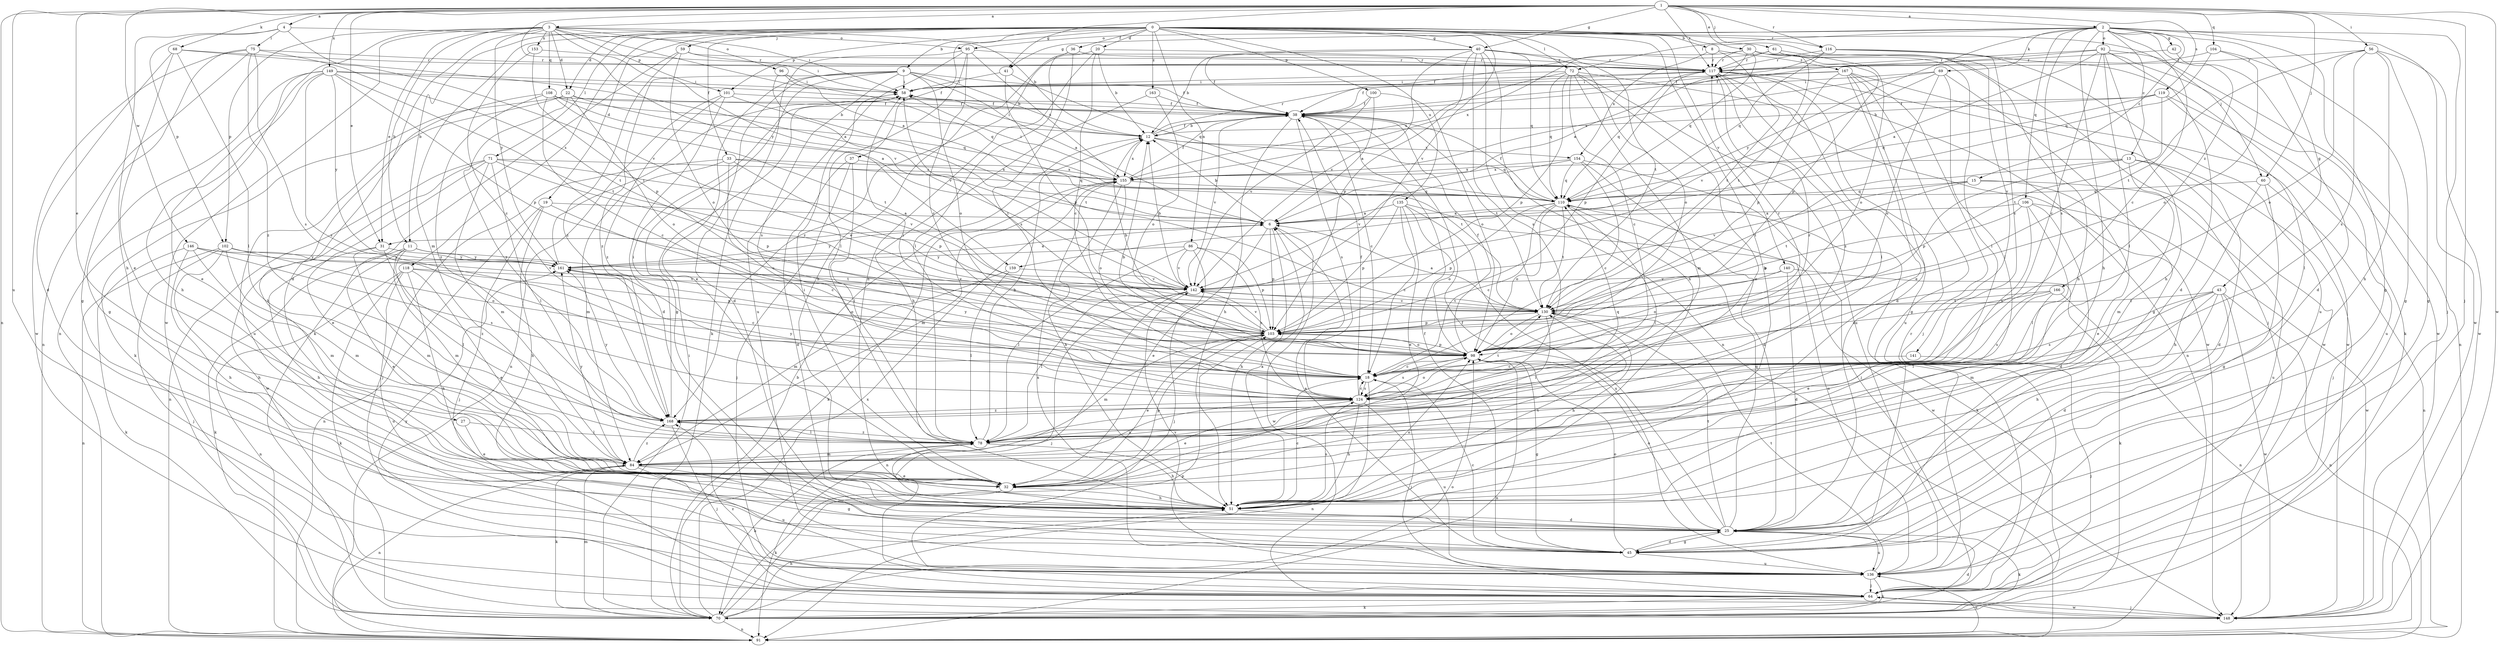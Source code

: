 strict digraph  {
0;
1;
2;
3;
4;
6;
8;
9;
11;
12;
13;
15;
18;
19;
20;
22;
25;
27;
30;
31;
32;
33;
36;
37;
38;
40;
41;
42;
43;
45;
51;
56;
58;
59;
60;
61;
64;
68;
69;
70;
71;
72;
75;
78;
84;
86;
91;
92;
95;
96;
98;
100;
101;
102;
103;
104;
106;
108;
110;
116;
117;
118;
119;
124;
130;
135;
136;
140;
141;
142;
146;
148;
149;
153;
154;
155;
159;
161;
163;
166;
167;
168;
0 -> 8  [label=b];
0 -> 9  [label=b];
0 -> 11  [label=b];
0 -> 19  [label=d];
0 -> 20  [label=d];
0 -> 22  [label=d];
0 -> 33  [label=f];
0 -> 36  [label=f];
0 -> 37  [label=f];
0 -> 40  [label=g];
0 -> 51  [label=h];
0 -> 59  [label=j];
0 -> 60  [label=j];
0 -> 71  [label=l];
0 -> 72  [label=l];
0 -> 84  [label=m];
0 -> 86  [label=n];
0 -> 100  [label=p];
0 -> 101  [label=p];
0 -> 116  [label=r];
0 -> 118  [label=s];
0 -> 130  [label=t];
0 -> 135  [label=u];
0 -> 140  [label=v];
0 -> 141  [label=v];
0 -> 142  [label=v];
0 -> 163  [label=z];
1 -> 2  [label=a];
1 -> 3  [label=a];
1 -> 4  [label=a];
1 -> 27  [label=e];
1 -> 30  [label=e];
1 -> 31  [label=e];
1 -> 40  [label=g];
1 -> 41  [label=g];
1 -> 56  [label=i];
1 -> 60  [label=j];
1 -> 61  [label=j];
1 -> 64  [label=j];
1 -> 68  [label=k];
1 -> 91  [label=n];
1 -> 104  [label=q];
1 -> 116  [label=r];
1 -> 117  [label=r];
1 -> 119  [label=s];
1 -> 136  [label=u];
1 -> 146  [label=w];
1 -> 148  [label=w];
1 -> 149  [label=x];
1 -> 159  [label=y];
2 -> 13  [label=c];
2 -> 15  [label=c];
2 -> 18  [label=c];
2 -> 41  [label=g];
2 -> 42  [label=g];
2 -> 43  [label=g];
2 -> 45  [label=g];
2 -> 51  [label=h];
2 -> 64  [label=j];
2 -> 69  [label=k];
2 -> 72  [label=l];
2 -> 92  [label=o];
2 -> 95  [label=o];
2 -> 106  [label=q];
2 -> 124  [label=s];
2 -> 148  [label=w];
2 -> 159  [label=y];
2 -> 166  [label=z];
3 -> 6  [label=a];
3 -> 11  [label=b];
3 -> 12  [label=b];
3 -> 22  [label=d];
3 -> 25  [label=d];
3 -> 31  [label=e];
3 -> 91  [label=n];
3 -> 95  [label=o];
3 -> 96  [label=o];
3 -> 101  [label=p];
3 -> 102  [label=p];
3 -> 108  [label=q];
3 -> 142  [label=v];
3 -> 148  [label=w];
3 -> 153  [label=x];
3 -> 161  [label=y];
4 -> 51  [label=h];
4 -> 58  [label=i];
4 -> 75  [label=l];
4 -> 102  [label=p];
4 -> 142  [label=v];
6 -> 12  [label=b];
6 -> 31  [label=e];
6 -> 32  [label=e];
6 -> 51  [label=h];
6 -> 103  [label=p];
6 -> 148  [label=w];
6 -> 161  [label=y];
8 -> 117  [label=r];
8 -> 130  [label=t];
8 -> 154  [label=x];
8 -> 167  [label=z];
9 -> 6  [label=a];
9 -> 12  [label=b];
9 -> 25  [label=d];
9 -> 32  [label=e];
9 -> 38  [label=f];
9 -> 45  [label=g];
9 -> 58  [label=i];
9 -> 98  [label=o];
9 -> 124  [label=s];
9 -> 168  [label=z];
11 -> 32  [label=e];
11 -> 70  [label=k];
11 -> 78  [label=l];
11 -> 84  [label=m];
11 -> 130  [label=t];
11 -> 161  [label=y];
12 -> 38  [label=f];
12 -> 58  [label=i];
12 -> 110  [label=q];
12 -> 117  [label=r];
12 -> 130  [label=t];
12 -> 154  [label=x];
12 -> 155  [label=x];
13 -> 25  [label=d];
13 -> 64  [label=j];
13 -> 84  [label=m];
13 -> 103  [label=p];
13 -> 130  [label=t];
13 -> 155  [label=x];
15 -> 32  [label=e];
15 -> 110  [label=q];
15 -> 130  [label=t];
15 -> 136  [label=u];
15 -> 142  [label=v];
18 -> 12  [label=b];
18 -> 58  [label=i];
18 -> 64  [label=j];
18 -> 91  [label=n];
18 -> 124  [label=s];
19 -> 6  [label=a];
19 -> 18  [label=c];
19 -> 51  [label=h];
19 -> 64  [label=j];
19 -> 91  [label=n];
20 -> 12  [label=b];
20 -> 18  [label=c];
20 -> 51  [label=h];
20 -> 117  [label=r];
20 -> 168  [label=z];
22 -> 38  [label=f];
22 -> 70  [label=k];
22 -> 98  [label=o];
22 -> 110  [label=q];
22 -> 136  [label=u];
22 -> 168  [label=z];
25 -> 38  [label=f];
25 -> 45  [label=g];
25 -> 70  [label=k];
25 -> 78  [label=l];
25 -> 98  [label=o];
25 -> 110  [label=q];
25 -> 130  [label=t];
25 -> 136  [label=u];
27 -> 32  [label=e];
27 -> 78  [label=l];
30 -> 6  [label=a];
30 -> 64  [label=j];
30 -> 103  [label=p];
30 -> 110  [label=q];
30 -> 117  [label=r];
30 -> 130  [label=t];
30 -> 155  [label=x];
31 -> 51  [label=h];
31 -> 84  [label=m];
31 -> 161  [label=y];
31 -> 168  [label=z];
32 -> 51  [label=h];
32 -> 58  [label=i];
32 -> 70  [label=k];
32 -> 103  [label=p];
33 -> 18  [label=c];
33 -> 64  [label=j];
33 -> 84  [label=m];
33 -> 103  [label=p];
33 -> 110  [label=q];
33 -> 155  [label=x];
36 -> 51  [label=h];
36 -> 78  [label=l];
36 -> 117  [label=r];
36 -> 124  [label=s];
37 -> 25  [label=d];
37 -> 64  [label=j];
37 -> 78  [label=l];
37 -> 155  [label=x];
38 -> 12  [label=b];
38 -> 18  [label=c];
38 -> 51  [label=h];
38 -> 124  [label=s];
38 -> 130  [label=t];
38 -> 142  [label=v];
40 -> 12  [label=b];
40 -> 38  [label=f];
40 -> 51  [label=h];
40 -> 91  [label=n];
40 -> 98  [label=o];
40 -> 103  [label=p];
40 -> 110  [label=q];
40 -> 117  [label=r];
40 -> 124  [label=s];
40 -> 142  [label=v];
41 -> 58  [label=i];
41 -> 103  [label=p];
41 -> 110  [label=q];
42 -> 25  [label=d];
42 -> 117  [label=r];
43 -> 25  [label=d];
43 -> 51  [label=h];
43 -> 78  [label=l];
43 -> 84  [label=m];
43 -> 91  [label=n];
43 -> 124  [label=s];
43 -> 130  [label=t];
43 -> 148  [label=w];
45 -> 6  [label=a];
45 -> 18  [label=c];
45 -> 25  [label=d];
45 -> 38  [label=f];
45 -> 98  [label=o];
45 -> 136  [label=u];
51 -> 6  [label=a];
51 -> 18  [label=c];
51 -> 25  [label=d];
51 -> 98  [label=o];
51 -> 124  [label=s];
51 -> 130  [label=t];
56 -> 45  [label=g];
56 -> 51  [label=h];
56 -> 98  [label=o];
56 -> 117  [label=r];
56 -> 124  [label=s];
56 -> 130  [label=t];
56 -> 148  [label=w];
58 -> 38  [label=f];
59 -> 58  [label=i];
59 -> 70  [label=k];
59 -> 98  [label=o];
59 -> 117  [label=r];
59 -> 168  [label=z];
60 -> 45  [label=g];
60 -> 51  [label=h];
60 -> 91  [label=n];
60 -> 110  [label=q];
61 -> 38  [label=f];
61 -> 51  [label=h];
61 -> 78  [label=l];
61 -> 98  [label=o];
61 -> 117  [label=r];
64 -> 70  [label=k];
64 -> 117  [label=r];
64 -> 148  [label=w];
64 -> 168  [label=z];
68 -> 6  [label=a];
68 -> 25  [label=d];
68 -> 32  [label=e];
68 -> 78  [label=l];
68 -> 117  [label=r];
69 -> 45  [label=g];
69 -> 58  [label=i];
69 -> 78  [label=l];
69 -> 98  [label=o];
69 -> 142  [label=v];
69 -> 155  [label=x];
70 -> 12  [label=b];
70 -> 25  [label=d];
70 -> 51  [label=h];
70 -> 58  [label=i];
70 -> 84  [label=m];
70 -> 91  [label=n];
70 -> 98  [label=o];
70 -> 103  [label=p];
70 -> 155  [label=x];
71 -> 32  [label=e];
71 -> 78  [label=l];
71 -> 84  [label=m];
71 -> 91  [label=n];
71 -> 103  [label=p];
71 -> 142  [label=v];
71 -> 148  [label=w];
71 -> 155  [label=x];
72 -> 18  [label=c];
72 -> 32  [label=e];
72 -> 58  [label=i];
72 -> 84  [label=m];
72 -> 103  [label=p];
72 -> 110  [label=q];
72 -> 136  [label=u];
72 -> 148  [label=w];
72 -> 155  [label=x];
75 -> 45  [label=g];
75 -> 91  [label=n];
75 -> 117  [label=r];
75 -> 124  [label=s];
75 -> 130  [label=t];
75 -> 148  [label=w];
75 -> 168  [label=z];
78 -> 12  [label=b];
78 -> 51  [label=h];
78 -> 70  [label=k];
78 -> 84  [label=m];
78 -> 168  [label=z];
84 -> 32  [label=e];
84 -> 45  [label=g];
84 -> 70  [label=k];
84 -> 91  [label=n];
84 -> 124  [label=s];
84 -> 136  [label=u];
84 -> 161  [label=y];
84 -> 168  [label=z];
86 -> 64  [label=j];
86 -> 78  [label=l];
86 -> 103  [label=p];
86 -> 124  [label=s];
86 -> 142  [label=v];
86 -> 161  [label=y];
91 -> 136  [label=u];
92 -> 6  [label=a];
92 -> 18  [label=c];
92 -> 25  [label=d];
92 -> 38  [label=f];
92 -> 51  [label=h];
92 -> 78  [label=l];
92 -> 91  [label=n];
92 -> 117  [label=r];
92 -> 148  [label=w];
95 -> 18  [label=c];
95 -> 70  [label=k];
95 -> 78  [label=l];
95 -> 117  [label=r];
95 -> 136  [label=u];
95 -> 155  [label=x];
96 -> 58  [label=i];
96 -> 110  [label=q];
96 -> 142  [label=v];
98 -> 18  [label=c];
98 -> 38  [label=f];
98 -> 45  [label=g];
98 -> 91  [label=n];
98 -> 103  [label=p];
98 -> 117  [label=r];
98 -> 124  [label=s];
98 -> 161  [label=y];
100 -> 6  [label=a];
100 -> 38  [label=f];
100 -> 98  [label=o];
100 -> 142  [label=v];
101 -> 25  [label=d];
101 -> 38  [label=f];
101 -> 91  [label=n];
101 -> 130  [label=t];
101 -> 168  [label=z];
102 -> 51  [label=h];
102 -> 64  [label=j];
102 -> 84  [label=m];
102 -> 91  [label=n];
102 -> 98  [label=o];
102 -> 161  [label=y];
103 -> 12  [label=b];
103 -> 32  [label=e];
103 -> 58  [label=i];
103 -> 84  [label=m];
103 -> 98  [label=o];
103 -> 142  [label=v];
104 -> 45  [label=g];
104 -> 98  [label=o];
104 -> 110  [label=q];
104 -> 117  [label=r];
106 -> 6  [label=a];
106 -> 25  [label=d];
106 -> 78  [label=l];
106 -> 103  [label=p];
106 -> 124  [label=s];
106 -> 148  [label=w];
108 -> 6  [label=a];
108 -> 12  [label=b];
108 -> 18  [label=c];
108 -> 38  [label=f];
108 -> 51  [label=h];
108 -> 130  [label=t];
108 -> 168  [label=z];
110 -> 6  [label=a];
110 -> 18  [label=c];
110 -> 38  [label=f];
110 -> 70  [label=k];
110 -> 78  [label=l];
110 -> 98  [label=o];
110 -> 103  [label=p];
110 -> 130  [label=t];
110 -> 136  [label=u];
116 -> 18  [label=c];
116 -> 38  [label=f];
116 -> 70  [label=k];
116 -> 110  [label=q];
116 -> 117  [label=r];
116 -> 136  [label=u];
117 -> 58  [label=i];
117 -> 78  [label=l];
117 -> 91  [label=n];
117 -> 103  [label=p];
117 -> 110  [label=q];
117 -> 136  [label=u];
117 -> 148  [label=w];
117 -> 168  [label=z];
118 -> 32  [label=e];
118 -> 51  [label=h];
118 -> 70  [label=k];
118 -> 91  [label=n];
118 -> 103  [label=p];
118 -> 136  [label=u];
118 -> 142  [label=v];
119 -> 12  [label=b];
119 -> 38  [label=f];
119 -> 78  [label=l];
119 -> 110  [label=q];
119 -> 130  [label=t];
119 -> 136  [label=u];
124 -> 18  [label=c];
124 -> 32  [label=e];
124 -> 38  [label=f];
124 -> 51  [label=h];
124 -> 98  [label=o];
124 -> 117  [label=r];
124 -> 130  [label=t];
124 -> 136  [label=u];
124 -> 161  [label=y];
124 -> 168  [label=z];
130 -> 6  [label=a];
130 -> 51  [label=h];
130 -> 78  [label=l];
130 -> 98  [label=o];
130 -> 103  [label=p];
130 -> 142  [label=v];
135 -> 6  [label=a];
135 -> 18  [label=c];
135 -> 32  [label=e];
135 -> 98  [label=o];
135 -> 103  [label=p];
135 -> 136  [label=u];
135 -> 148  [label=w];
136 -> 64  [label=j];
136 -> 70  [label=k];
136 -> 130  [label=t];
136 -> 142  [label=v];
136 -> 155  [label=x];
136 -> 161  [label=y];
140 -> 25  [label=d];
140 -> 70  [label=k];
140 -> 98  [label=o];
140 -> 142  [label=v];
141 -> 18  [label=c];
141 -> 64  [label=j];
142 -> 12  [label=b];
142 -> 64  [label=j];
142 -> 78  [label=l];
142 -> 91  [label=n];
142 -> 130  [label=t];
146 -> 51  [label=h];
146 -> 70  [label=k];
146 -> 84  [label=m];
146 -> 124  [label=s];
146 -> 142  [label=v];
146 -> 161  [label=y];
148 -> 64  [label=j];
149 -> 32  [label=e];
149 -> 38  [label=f];
149 -> 45  [label=g];
149 -> 51  [label=h];
149 -> 58  [label=i];
149 -> 103  [label=p];
149 -> 124  [label=s];
149 -> 130  [label=t];
149 -> 161  [label=y];
153 -> 18  [label=c];
153 -> 103  [label=p];
153 -> 117  [label=r];
154 -> 18  [label=c];
154 -> 25  [label=d];
154 -> 64  [label=j];
154 -> 110  [label=q];
154 -> 142  [label=v];
154 -> 155  [label=x];
155 -> 38  [label=f];
155 -> 51  [label=h];
155 -> 58  [label=i];
155 -> 70  [label=k];
155 -> 84  [label=m];
155 -> 98  [label=o];
155 -> 110  [label=q];
159 -> 78  [label=l];
159 -> 84  [label=m];
159 -> 142  [label=v];
161 -> 6  [label=a];
161 -> 18  [label=c];
161 -> 58  [label=i];
161 -> 98  [label=o];
161 -> 142  [label=v];
163 -> 38  [label=f];
163 -> 51  [label=h];
163 -> 98  [label=o];
166 -> 32  [label=e];
166 -> 91  [label=n];
166 -> 98  [label=o];
166 -> 124  [label=s];
166 -> 130  [label=t];
167 -> 25  [label=d];
167 -> 32  [label=e];
167 -> 38  [label=f];
167 -> 45  [label=g];
167 -> 58  [label=i];
167 -> 64  [label=j];
167 -> 103  [label=p];
167 -> 148  [label=w];
168 -> 58  [label=i];
168 -> 64  [label=j];
168 -> 78  [label=l];
168 -> 110  [label=q];
168 -> 161  [label=y];
}
